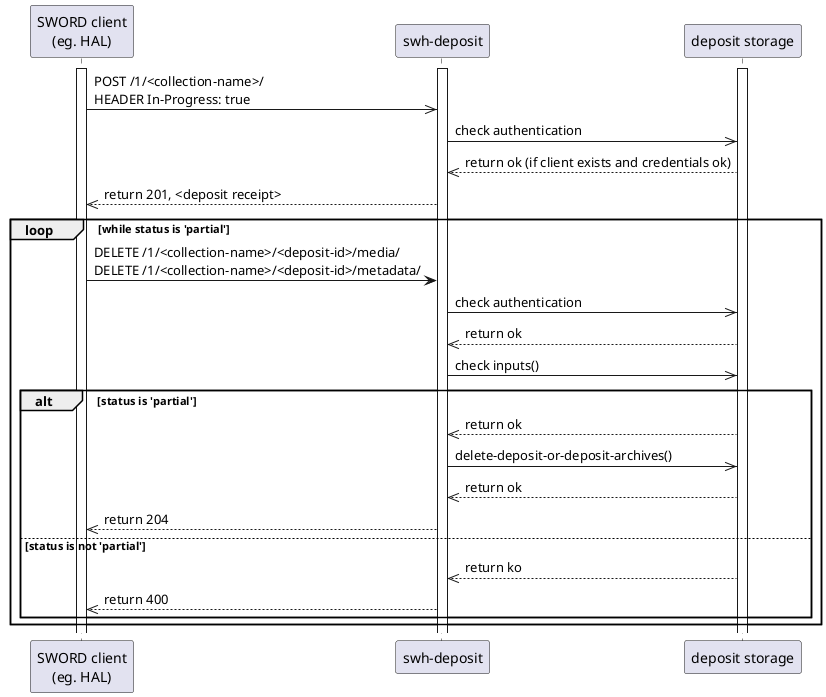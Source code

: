 @startuml
  participant CLIENT as "SWORD client\n(eg. HAL)"
  participant DEPOSIT as "swh-deposit"
  participant DEPOSIT_STORAGE as "deposit storage"

  activate CLIENT
  activate DEPOSIT
  activate DEPOSIT_STORAGE

  CLIENT ->> DEPOSIT: POST /1/<collection-name>/\nHEADER In-Progress: true

  DEPOSIT ->> DEPOSIT_STORAGE: check authentication
  DEPOSIT_STORAGE -->> DEPOSIT: return ok (if client exists and credentials ok)

  DEPOSIT -->> CLIENT: return 201, <deposit receipt>

  loop while status is 'partial'

    CLIENT -> DEPOSIT: DELETE /1/<collection-name>/<deposit-id>/media/\nDELETE /1/<collection-name>/<deposit-id>/metadata/

    DEPOSIT ->> DEPOSIT_STORAGE: check authentication
    DEPOSIT_STORAGE -->> DEPOSIT: return ok

    DEPOSIT ->> DEPOSIT_STORAGE: check inputs()

    alt status is 'partial'
      DEPOSIT_STORAGE -->> DEPOSIT: return ok
      DEPOSIT ->> DEPOSIT_STORAGE: delete-deposit-or-deposit-archives()
      DEPOSIT_STORAGE -->> DEPOSIT: return ok
      DEPOSIT -->> CLIENT: return 204
    else status is not 'partial'
      DEPOSIT_STORAGE -->> DEPOSIT: return ko
      DEPOSIT -->> CLIENT: return 400
    end

  end
@enduml

